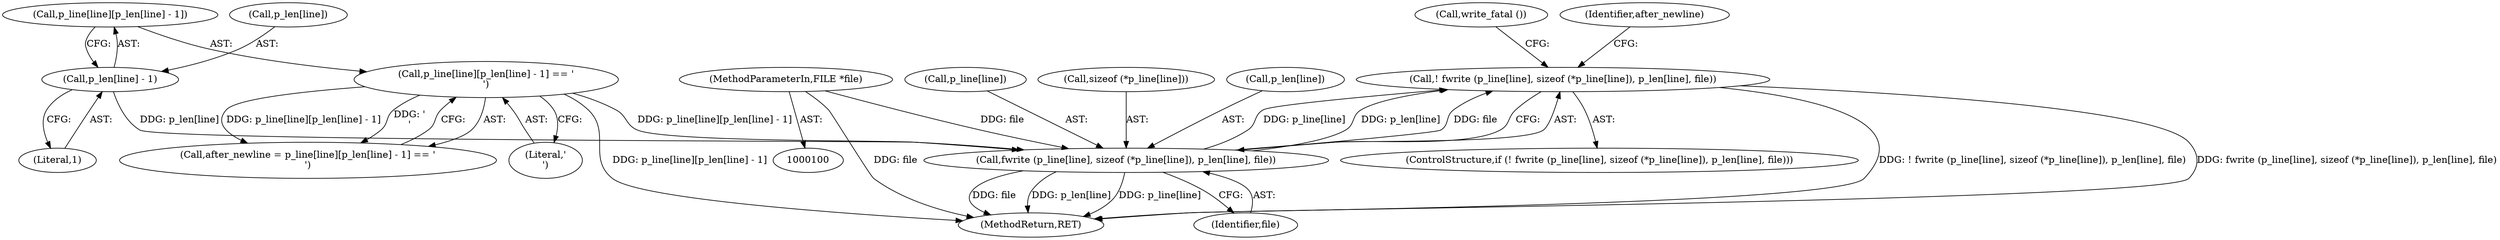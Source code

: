 digraph "1_savannah_a0d7fe4589651c64bd16ddaaa634030bb0455866@API" {
"1000119" [label="(Call,! fwrite (p_line[line], sizeof (*p_line[line]), p_len[line], file))"];
"1000120" [label="(Call,fwrite (p_line[line], sizeof (*p_line[line]), p_len[line], file))"];
"1000107" [label="(Call,p_line[line][p_len[line] - 1] == '\n')"];
"1000112" [label="(Call,p_len[line] - 1)"];
"1000102" [label="(MethodParameterIn,FILE *file)"];
"1000133" [label="(Call,write_fatal ())"];
"1000116" [label="(Literal,1)"];
"1000135" [label="(Identifier,after_newline)"];
"1000112" [label="(Call,p_len[line] - 1)"];
"1000107" [label="(Call,p_line[line][p_len[line] - 1] == '\n')"];
"1000118" [label="(ControlStructure,if (! fwrite (p_line[line], sizeof (*p_line[line]), p_len[line], file)))"];
"1000117" [label="(Literal,'\n')"];
"1000121" [label="(Call,p_line[line])"];
"1000105" [label="(Call,after_newline = p_line[line][p_len[line] - 1] == '\n')"];
"1000119" [label="(Call,! fwrite (p_line[line], sizeof (*p_line[line]), p_len[line], file))"];
"1000108" [label="(Call,p_line[line][p_len[line] - 1])"];
"1000102" [label="(MethodParameterIn,FILE *file)"];
"1000113" [label="(Call,p_len[line])"];
"1000136" [label="(MethodReturn,RET)"];
"1000120" [label="(Call,fwrite (p_line[line], sizeof (*p_line[line]), p_len[line], file))"];
"1000124" [label="(Call,sizeof (*p_line[line]))"];
"1000129" [label="(Call,p_len[line])"];
"1000132" [label="(Identifier,file)"];
"1000119" -> "1000118"  [label="AST: "];
"1000119" -> "1000120"  [label="CFG: "];
"1000120" -> "1000119"  [label="AST: "];
"1000133" -> "1000119"  [label="CFG: "];
"1000135" -> "1000119"  [label="CFG: "];
"1000119" -> "1000136"  [label="DDG: ! fwrite (p_line[line], sizeof (*p_line[line]), p_len[line], file)"];
"1000119" -> "1000136"  [label="DDG: fwrite (p_line[line], sizeof (*p_line[line]), p_len[line], file)"];
"1000120" -> "1000119"  [label="DDG: p_line[line]"];
"1000120" -> "1000119"  [label="DDG: p_len[line]"];
"1000120" -> "1000119"  [label="DDG: file"];
"1000120" -> "1000132"  [label="CFG: "];
"1000121" -> "1000120"  [label="AST: "];
"1000124" -> "1000120"  [label="AST: "];
"1000129" -> "1000120"  [label="AST: "];
"1000132" -> "1000120"  [label="AST: "];
"1000120" -> "1000136"  [label="DDG: file"];
"1000120" -> "1000136"  [label="DDG: p_len[line]"];
"1000120" -> "1000136"  [label="DDG: p_line[line]"];
"1000107" -> "1000120"  [label="DDG: p_line[line][p_len[line] - 1]"];
"1000112" -> "1000120"  [label="DDG: p_len[line]"];
"1000102" -> "1000120"  [label="DDG: file"];
"1000107" -> "1000105"  [label="AST: "];
"1000107" -> "1000117"  [label="CFG: "];
"1000108" -> "1000107"  [label="AST: "];
"1000117" -> "1000107"  [label="AST: "];
"1000105" -> "1000107"  [label="CFG: "];
"1000107" -> "1000136"  [label="DDG: p_line[line][p_len[line] - 1]"];
"1000107" -> "1000105"  [label="DDG: p_line[line][p_len[line] - 1]"];
"1000107" -> "1000105"  [label="DDG: '\n'"];
"1000112" -> "1000108"  [label="AST: "];
"1000112" -> "1000116"  [label="CFG: "];
"1000113" -> "1000112"  [label="AST: "];
"1000116" -> "1000112"  [label="AST: "];
"1000108" -> "1000112"  [label="CFG: "];
"1000102" -> "1000100"  [label="AST: "];
"1000102" -> "1000136"  [label="DDG: file"];
}
